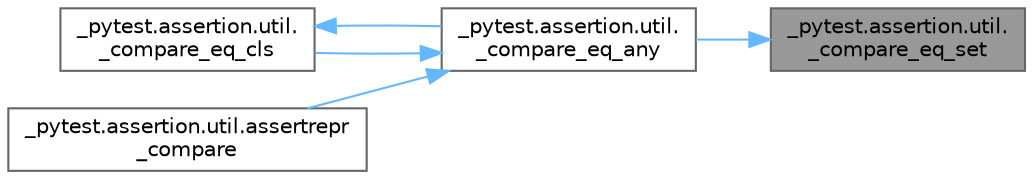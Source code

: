 digraph "_pytest.assertion.util._compare_eq_set"
{
 // LATEX_PDF_SIZE
  bgcolor="transparent";
  edge [fontname=Helvetica,fontsize=10,labelfontname=Helvetica,labelfontsize=10];
  node [fontname=Helvetica,fontsize=10,shape=box,height=0.2,width=0.4];
  rankdir="RL";
  Node1 [id="Node000001",label="_pytest.assertion.util.\l_compare_eq_set",height=0.2,width=0.4,color="gray40", fillcolor="grey60", style="filled", fontcolor="black",tooltip=" "];
  Node1 -> Node2 [id="edge1_Node000001_Node000002",dir="back",color="steelblue1",style="solid",tooltip=" "];
  Node2 [id="Node000002",label="_pytest.assertion.util.\l_compare_eq_any",height=0.2,width=0.4,color="grey40", fillcolor="white", style="filled",URL="$namespace__pytest_1_1assertion_1_1util.html#ab52c9a30f318640eb022320ae5e51859",tooltip=" "];
  Node2 -> Node3 [id="edge2_Node000002_Node000003",dir="back",color="steelblue1",style="solid",tooltip=" "];
  Node3 [id="Node000003",label="_pytest.assertion.util.\l_compare_eq_cls",height=0.2,width=0.4,color="grey40", fillcolor="white", style="filled",URL="$namespace__pytest_1_1assertion_1_1util.html#a7fe36bdd07837a8e9c93c54031dea6e4",tooltip=" "];
  Node3 -> Node2 [id="edge3_Node000003_Node000002",dir="back",color="steelblue1",style="solid",tooltip=" "];
  Node2 -> Node4 [id="edge4_Node000002_Node000004",dir="back",color="steelblue1",style="solid",tooltip=" "];
  Node4 [id="Node000004",label="_pytest.assertion.util.assertrepr\l_compare",height=0.2,width=0.4,color="grey40", fillcolor="white", style="filled",URL="$namespace__pytest_1_1assertion_1_1util.html#a7884cc2092f66c93aeedaacce6cb9375",tooltip=" "];
}
